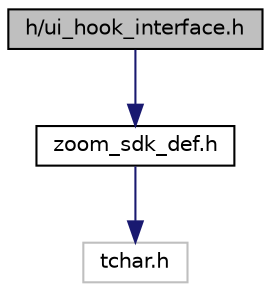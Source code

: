 digraph "h/ui_hook_interface.h"
{
  edge [fontname="Helvetica",fontsize="10",labelfontname="Helvetica",labelfontsize="10"];
  node [fontname="Helvetica",fontsize="10",shape=record];
  Node0 [label="h/ui_hook_interface.h",height=0.2,width=0.4,color="black", fillcolor="grey75", style="filled", fontcolor="black"];
  Node0 -> Node1 [color="midnightblue",fontsize="10",style="solid",fontname="Helvetica"];
  Node1 [label="zoom_sdk_def.h",height=0.2,width=0.4,color="black", fillcolor="white", style="filled",URL="$zoom__sdk__def_8h.html",tooltip="Zoom Windows SDK Common Defines File. "];
  Node1 -> Node2 [color="midnightblue",fontsize="10",style="solid",fontname="Helvetica"];
  Node2 [label="tchar.h",height=0.2,width=0.4,color="grey75", fillcolor="white", style="filled"];
}
